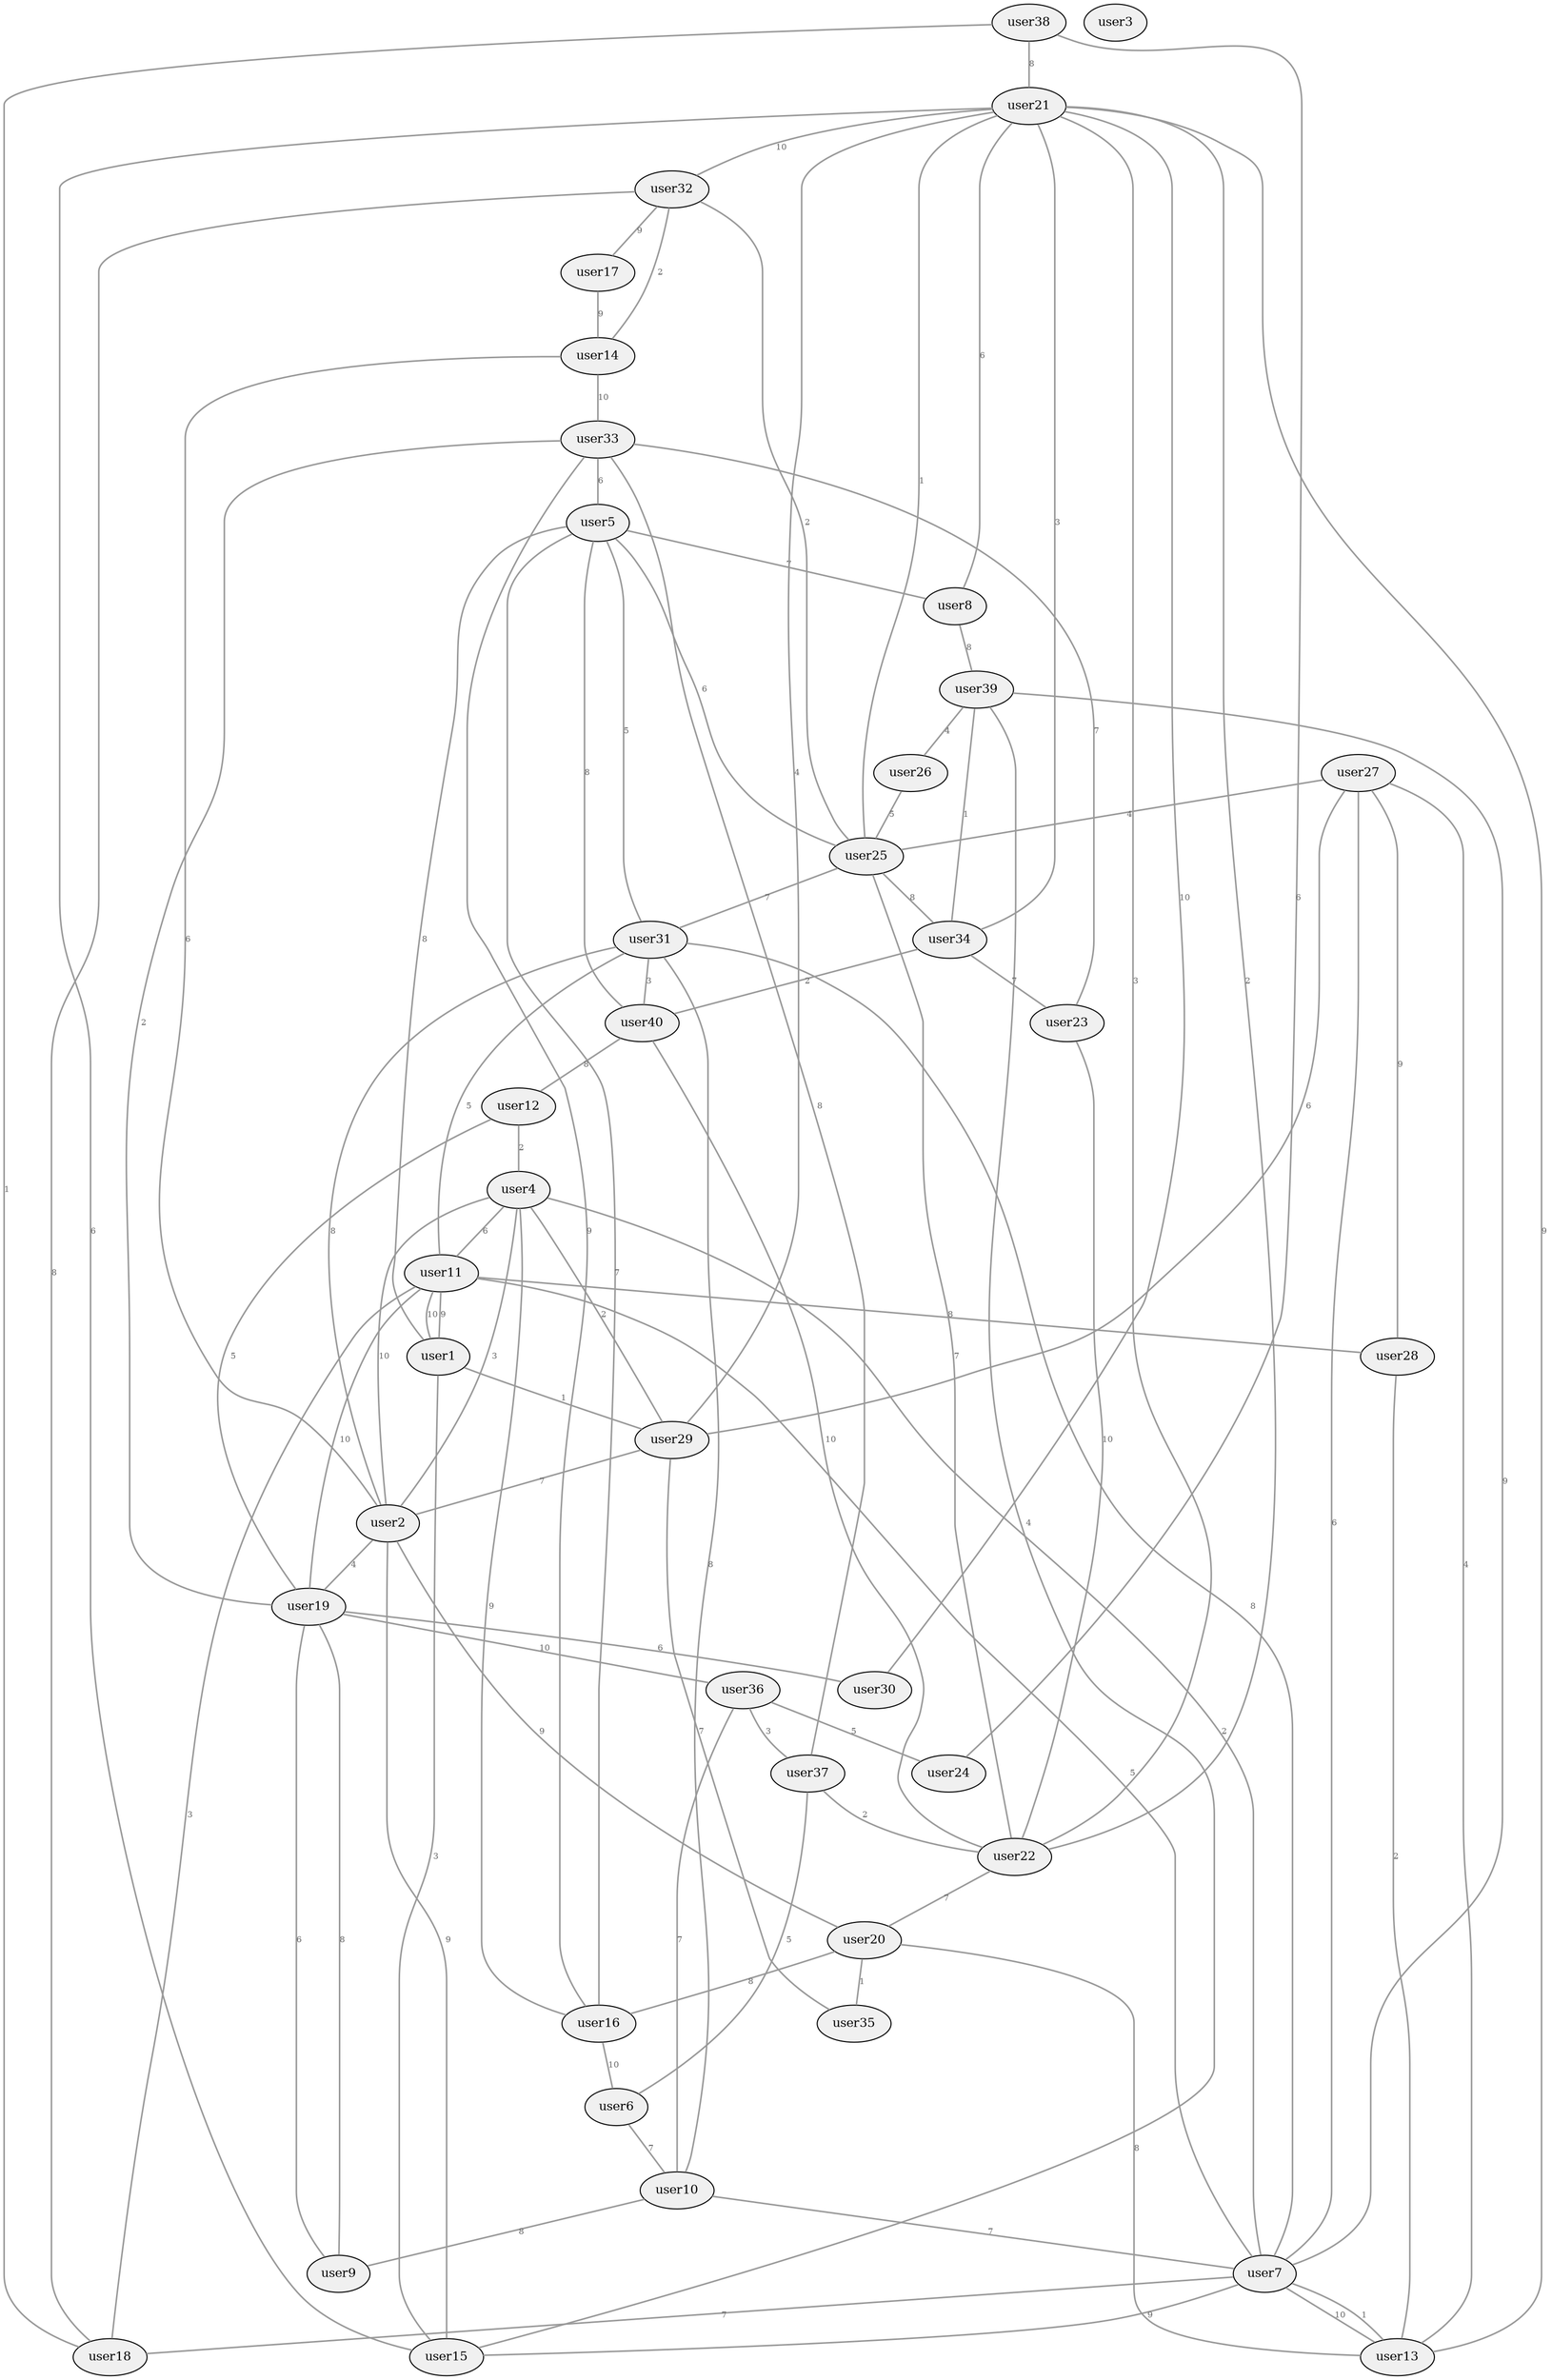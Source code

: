 graph G {
  graph [splines=true, overlap=false, fontsize=10];
  node [style=filled, fillcolor="#f0f0f0", shape=ellipse, fontcolor=black, fontsize=12];
  edge [fontcolor="#666666", fontsize=8, color="#999999", penwidth=1.5];
  user38;
  user36;
  user33;
  user32;
  user31;
  user13;
  user12;
  user11;
  user39;
  user9;
  user37;
  user2;
  user8;
  user34;
  user10;
  user17;
  user7;
  user5;
  user1;
  user6;
  user3;
  user26;
  user14;
  user15;
  user16;
  user28;
  user19;
  user40;
  user20;
  user22;
  user23;
  user35;
  user18;
  user24;
  user21;
  user25;
  user4;
  user27;
  user30;
  user29;
  user13 -- user7 [label="10"];
  user13 -- user20 [label="8"];
  user29 -- user2 [label="7"];
  user29 -- user21 [label="4"];
  user17 -- user14 [label="9"];
  user8 -- user39 [label="8"];
  user36 -- user24 [label="5"];
  user36 -- user37 [label="3"];
  user12 -- user4 [label="2"];
  user14 -- user33 [label="10"];
  user14 -- user2 [label="6"];
  user26 -- user25 [label="5"];
  user25 -- user34 [label="8"];
  user25 -- user22 [label="7"];
  user25 -- user31 [label="7"];
  user25 -- user21 [label="1"];
  user25 -- user32 [label="2"];
  user21 -- user8 [label="6"];
  user21 -- user32 [label="10"];
  user21 -- user15 [label="6"];
  user21 -- user30 [label="10"];
  user21 -- user13 [label="9"];
  user21 -- user22 [label="3"];
  user22 -- user40 [label="10"];
  user22 -- user21 [label="2"];
  user22 -- user20 [label="7"];
  user28 -- user13 [label="2"];
  user19 -- user12 [label="5"];
  user19 -- user9 [label="6"];
  user19 -- user33 [label="2"];
  user19 -- user36 [label="10"];
  user19 -- user30 [label="6"];
  user37 -- user33 [label="8"];
  user37 -- user22 [label="2"];
  user37 -- user6 [label="5"];
  user2 -- user19 [label="4"];
  user2 -- user4 [label="3"];
  user2 -- user20 [label="9"];
  user20 -- user35 [label="1"];
  user20 -- user16 [label="8"];
  user40 -- user12 [label="8"];
  user40 -- user5 [label="8"];
  user38 -- user21 [label="8"];
  user31 -- user10 [label="8"];
  user31 -- user5 [label="5"];
  user31 -- user11 [label="5"];
  user31 -- user2 [label="8"];
  user31 -- user40 [label="3"];
  user31 -- user7 [label="8"];
  user34 -- user21 [label="3"];
  user34 -- user40 [label="2"];
  user34 -- user23 [label="7"];
  user10 -- user7 [label="7"];
  user10 -- user9 [label="8"];
  user10 -- user36 [label="7"];
  user33 -- user23 [label="7"];
  user33 -- user5 [label="6"];
  user6 -- user10 [label="7"];
  user11 -- user19 [label="10"];
  user11 -- user28 [label="8"];
  user11 -- user1 [label="10"];
  user23 -- user22 [label="10"];
  user32 -- user18 [label="8"];
  user32 -- user17 [label="9"];
  user32 -- user14 [label="2"];
  user24 -- user38 [label="6"];
  user35 -- user29 [label="7"];
  user18 -- user11 [label="3"];
  user18 -- user38 [label="1"];
  user7 -- user18 [label="7"];
  user7 -- user4 [label="2"];
  user7 -- user15 [label="9"];
  user7 -- user13 [label="1"];
  user7 -- user11 [label="5"];
  user7 -- user39 [label="9"];
  user27 -- user25 [label="4"];
  user27 -- user28 [label="9"];
  user27 -- user7 [label="6"];
  user27 -- user13 [label="4"];
  user27 -- user29 [label="6"];
  user4 -- user2 [label="10"];
  user4 -- user29 [label="2"];
  user4 -- user11 [label="6"];
  user4 -- user16 [label="9"];
  user1 -- user29 [label="1"];
  user1 -- user11 [label="9"];
  user5 -- user25 [label="6"];
  user5 -- user8 [label="7"];
  user5 -- user1 [label="8"];
  user5 -- user16 [label="7"];
  user16 -- user33 [label="9"];
  user16 -- user6 [label="10"];
  user9 -- user19 [label="8"];
  user39 -- user34 [label="1"];
  user39 -- user26 [label="4"];
  user39 -- user15 [label="4"];
  user15 -- user1 [label="3"];
  user15 -- user2 [label="9"];
}
